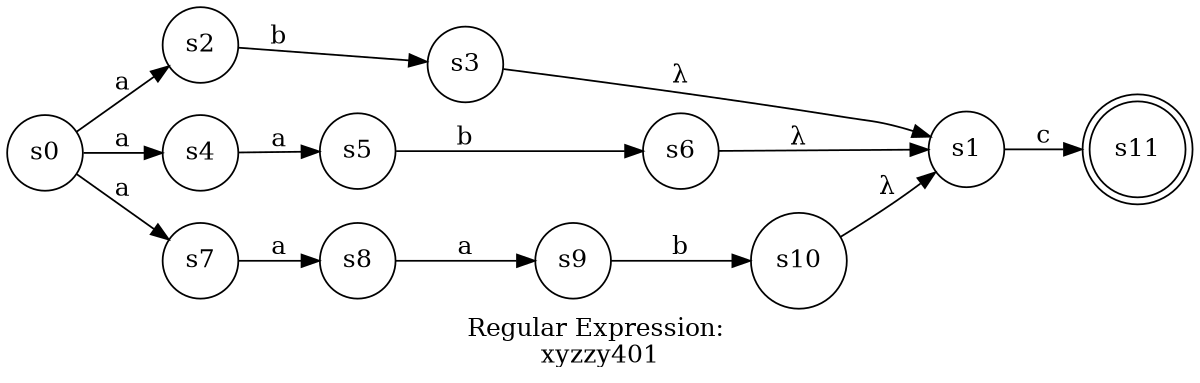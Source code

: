 digraph finite_state_machine {
	label="Regular Expression: \nxyzzy401";
	rankdir=LR;
	size="8,5"
	node [shape = doublecircle]; s11;
	node [shape = circle];
	s0 -> s2 [ label = "a" ];
	s0 -> s4 [ label = "a" ];
	s0 -> s7 [ label = "a" ];
	s1 -> s11 [ label = "c" ];
	s2 -> s3 [ label = "b" ];
	s3 -> s1 [ label = "λ" ];
	s4 -> s5 [ label = "a" ];
	s5 -> s6 [ label = "b" ];
	s6 -> s1 [ label = "λ" ];
	s7 -> s8 [ label = "a" ];
	s8 -> s9 [ label = "a" ];
	s9 -> s10 [ label = "b" ];
	s10 -> s1 [ label = "λ" ];
}
